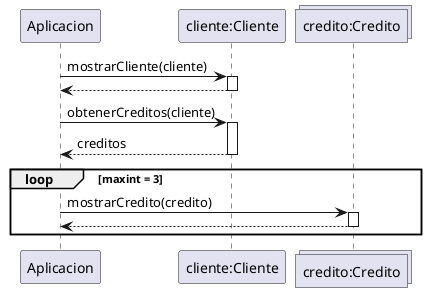 @startuml

participant Aplicacion
participant "cliente:Cliente" as Cliente
collections "credito:Credito" as Array

Aplicacion -> Cliente: mostrarCliente(cliente)
activate Cliente
return
Aplicacion -> Cliente: obtenerCreditos(cliente)
activate Cliente
return creditos
loop maxint = 3
	Aplicacion -> Array: mostrarCredito(credito)
	activate Array
	return
end
	
@enduml
